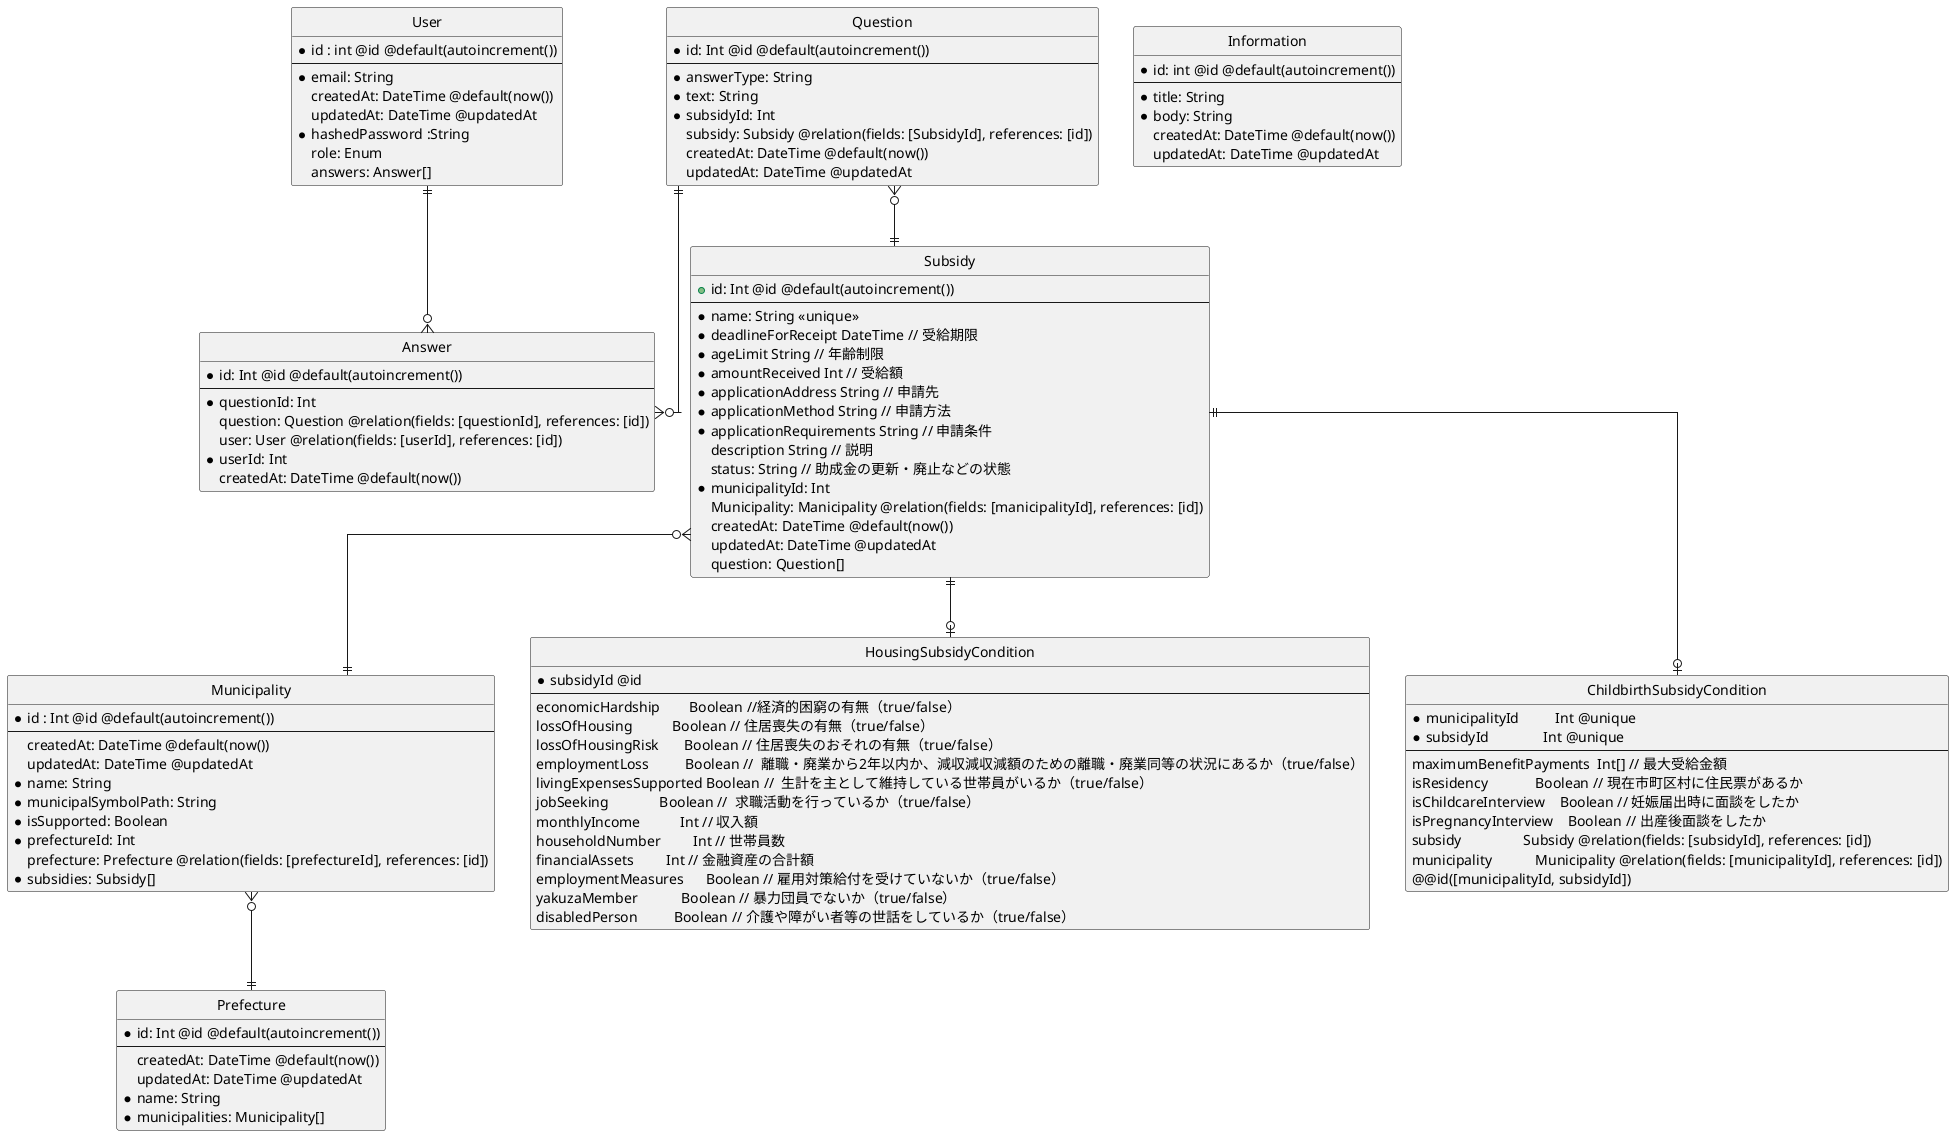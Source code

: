 @startuml failure-story

' hide the spot
hide circle

' avoid problems with angled crows feet
skinparam linetype ortho

entity "User" as user {
    *id : int @id @default(autoincrement())
    --
    *email: String
    createdAt: DateTime @default(now())
    updatedAt: DateTime @updatedAt
    *hashedPassword :String
    role: Enum
    answers: Answer[]
}

entity "Municipality" as manicipality {
    *id : Int @id @default(autoincrement())
    --
    createdAt: DateTime @default(now())                  
    updatedAt: DateTime @updatedAt                  
    *name: String
    *municipalSymbolPath: String
    *isSupported: Boolean
    *prefectureId: Int
    prefecture: Prefecture @relation(fields: [prefectureId], references: [id])
    *subsidies: Subsidy[]
}

entity "Information" as information {
    *id: int @id @default(autoincrement())
    --
    *title: String
    *body: String
    createdAt: DateTime @default(now())
    updatedAt: DateTime @updatedAt
}

entity "Prefecture" as prefecture {
    *id: Int @id @default(autoincrement())
    --
    createdAt: DateTime @default(now())
    updatedAt: DateTime @updatedAt
    *name: String
    *municipalities: Municipality[]
}

entity "Subsidy" as subsidy {
    +id: Int @id @default(autoincrement())
  --
    *name: String <<unique>>
    *deadlineForReceipt DateTime // 受給期限
    *ageLimit String // 年齢制限
    *amountReceived Int // 受給額
    *applicationAddress String // 申請先
    *applicationMethod String // 申請方法
    *applicationRequirements String // 申請条件
    description String // 説明
    status: String // 助成金の更新・廃止などの状態
    *municipalityId: Int
    Municipality: Manicipality @relation(fields: [manicipalityId], references: [id])
    createdAt: DateTime @default(now())
    updatedAt: DateTime @updatedAt
    question: Question[]
}

' 一問一答の質問
entity "Question" as question {
    *id: Int @id @default(autoincrement())
    --
    *answerType: String
    *text: String
    *subsidyId: Int
    subsidy: Subsidy @relation(fields: [SubsidyId], references: [id])
    createdAt: DateTime @default(now())
    updatedAt: DateTime @updatedAt
}

' ユーザーの答えを保存するテーブル
entity "Answer" as answer {
    *id: Int @id @default(autoincrement())
    --
    *questionId: Int
    question: Question @relation(fields: [questionId], references: [id])
    user: User @relation(fields: [userId], references: [id])
    *userId: Int 
    createdAt: DateTime @default(now())
}

entity  "HousingSubsidyCondition" as HousingSubsidyCondition {
  *subsidyId @id
  --
  economicHardship        Boolean //経済的困窮の有無（true/false）
  lossOfHousing           Boolean // 住居喪失の有無（true/false）
  lossOfHousingRisk       Boolean // 住居喪失のおそれの有無（true/false）
  employmentLoss          Boolean //  離職・廃業から2年以内か、減収減収減額のための離職・廃業同等の状況にあるか（true/false）
  livingExpensesSupported Boolean //  生計を主として維持している世帯員がいるか（true/false）
  jobSeeking              Boolean //  求職活動を行っているか（true/false）
  monthlyIncome           Int // 収入額
  householdNumber         Int // 世帯員数
  financialAssets         Int // 金融資産の合計額
  employmentMeasures      Boolean // 雇用対策給付を受けていないか（true/false）
  yakuzaMember            Boolean // 暴力団員でないか（true/false）
  disabledPerson          Boolean // 介護や障がい者等の世話をしているか（true/false）
}

entity "ChildbirthSubsidyCondition" as ChildbirthSubsidyCondition {
  *municipalityId          Int @unique
  *subsidyId               Int @unique
  --
  maximumBenefitPayments  Int[] // 最大受給金額
  isResidency             Boolean // 現在市町区村に住民票があるか
  isChildcareInterview    Boolean // 妊娠届出時に面談をしたか
  isPregnancyInterview    Boolean // 出産後面談をしたか
  subsidy                 Subsidy @relation(fields: [subsidyId], references: [id])
  municipality            Municipality @relation(fields: [municipalityId], references: [id])
  @@id([municipalityId, subsidyId])
}

manicipality }o--|| prefecture
question ||--o{ answer
question }o--|| subsidy
subsidy }o--|| manicipality
subsidy ||--o| HousingSubsidyCondition
subsidy ||--o| ChildbirthSubsidyCondition
user ||--o{ answer



@enduml
